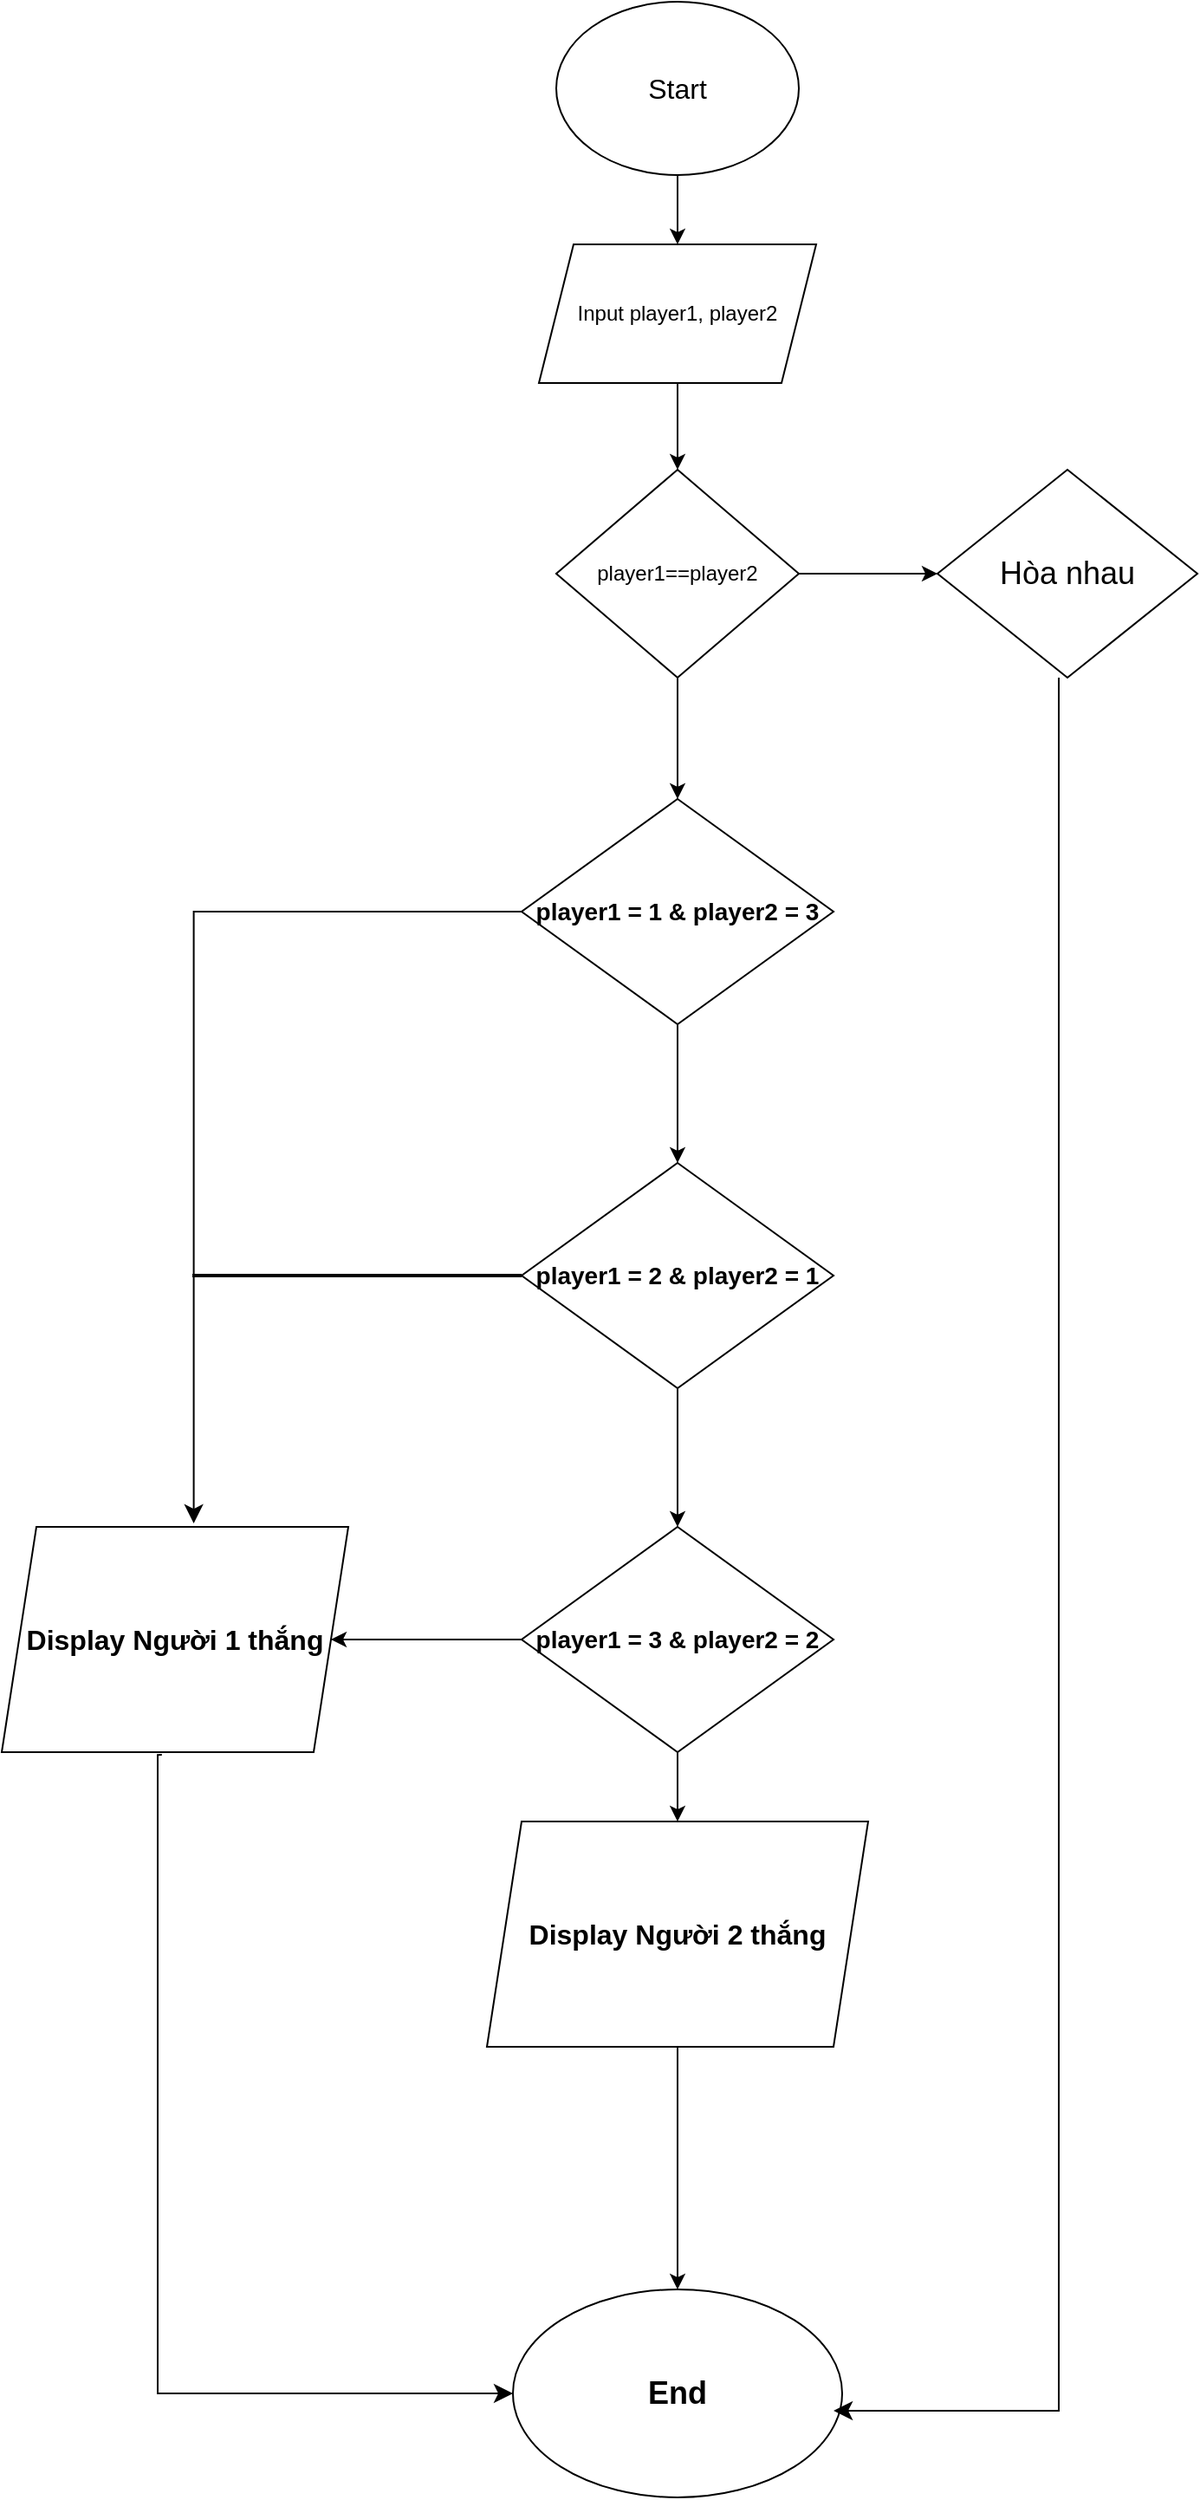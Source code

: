 <mxfile version="24.0.4" type="google">
  <diagram id="C5RBs43oDa-KdzZeNtuy" name="Page-1">
    <mxGraphModel grid="1" page="1" gridSize="10" guides="1" tooltips="1" connect="1" arrows="1" fold="1" pageScale="1" pageWidth="827" pageHeight="1169" math="0" shadow="0">
      <root>
        <mxCell id="WIyWlLk6GJQsqaUBKTNV-0" />
        <mxCell id="WIyWlLk6GJQsqaUBKTNV-1" parent="WIyWlLk6GJQsqaUBKTNV-0" />
        <mxCell id="JkLUqoQYDFdfVjaIbwbh-30" value="" style="edgeStyle=orthogonalEdgeStyle;rounded=0;orthogonalLoop=1;jettySize=auto;html=1;" edge="1" parent="WIyWlLk6GJQsqaUBKTNV-1" source="JkLUqoQYDFdfVjaIbwbh-0" target="JkLUqoQYDFdfVjaIbwbh-1">
          <mxGeometry relative="1" as="geometry" />
        </mxCell>
        <mxCell id="JkLUqoQYDFdfVjaIbwbh-0" value="&lt;font size=&quot;3&quot;&gt;Start&lt;/font&gt;" style="ellipse;whiteSpace=wrap;html=1;" vertex="1" parent="WIyWlLk6GJQsqaUBKTNV-1">
          <mxGeometry x="320" width="140" height="100" as="geometry" />
        </mxCell>
        <mxCell id="JkLUqoQYDFdfVjaIbwbh-31" value="" style="edgeStyle=orthogonalEdgeStyle;rounded=0;orthogonalLoop=1;jettySize=auto;html=1;" edge="1" parent="WIyWlLk6GJQsqaUBKTNV-1" source="JkLUqoQYDFdfVjaIbwbh-1" target="JkLUqoQYDFdfVjaIbwbh-2">
          <mxGeometry relative="1" as="geometry" />
        </mxCell>
        <mxCell id="JkLUqoQYDFdfVjaIbwbh-1" value="Input player1, player2" style="shape=parallelogram;perimeter=parallelogramPerimeter;whiteSpace=wrap;html=1;fixedSize=1;" vertex="1" parent="WIyWlLk6GJQsqaUBKTNV-1">
          <mxGeometry x="310" y="140" width="160" height="80" as="geometry" />
        </mxCell>
        <mxCell id="JkLUqoQYDFdfVjaIbwbh-6" value="" style="edgeStyle=orthogonalEdgeStyle;rounded=0;orthogonalLoop=1;jettySize=auto;html=1;" edge="1" parent="WIyWlLk6GJQsqaUBKTNV-1" source="JkLUqoQYDFdfVjaIbwbh-2" target="JkLUqoQYDFdfVjaIbwbh-5">
          <mxGeometry relative="1" as="geometry" />
        </mxCell>
        <mxCell id="JkLUqoQYDFdfVjaIbwbh-12" value="" style="edgeStyle=orthogonalEdgeStyle;rounded=0;orthogonalLoop=1;jettySize=auto;html=1;" edge="1" parent="WIyWlLk6GJQsqaUBKTNV-1" source="JkLUqoQYDFdfVjaIbwbh-2" target="JkLUqoQYDFdfVjaIbwbh-11">
          <mxGeometry relative="1" as="geometry" />
        </mxCell>
        <mxCell id="JkLUqoQYDFdfVjaIbwbh-2" value="player1==player2" style="rhombus;whiteSpace=wrap;html=1;" vertex="1" parent="WIyWlLk6GJQsqaUBKTNV-1">
          <mxGeometry x="320" y="270" width="140" height="120" as="geometry" />
        </mxCell>
        <mxCell id="JkLUqoQYDFdfVjaIbwbh-5" value="&lt;font style=&quot;font-size: 18px;&quot;&gt;Hòa nhau&lt;/font&gt;" style="rhombus;whiteSpace=wrap;html=1;" vertex="1" parent="WIyWlLk6GJQsqaUBKTNV-1">
          <mxGeometry x="540" y="270" width="150" height="120" as="geometry" />
        </mxCell>
        <mxCell id="JkLUqoQYDFdfVjaIbwbh-14" value="" style="edgeStyle=orthogonalEdgeStyle;rounded=0;orthogonalLoop=1;jettySize=auto;html=1;" edge="1" parent="WIyWlLk6GJQsqaUBKTNV-1" source="JkLUqoQYDFdfVjaIbwbh-11" target="JkLUqoQYDFdfVjaIbwbh-13">
          <mxGeometry relative="1" as="geometry" />
        </mxCell>
        <mxCell id="JkLUqoQYDFdfVjaIbwbh-11" value="&lt;font style=&quot;font-size: 14px;&quot;&gt;&lt;b&gt;player1 = 1 &amp;amp; player2 = 3&lt;/b&gt;&lt;/font&gt;" style="rhombus;whiteSpace=wrap;html=1;" vertex="1" parent="WIyWlLk6GJQsqaUBKTNV-1">
          <mxGeometry x="300" y="460" width="180" height="130" as="geometry" />
        </mxCell>
        <mxCell id="JkLUqoQYDFdfVjaIbwbh-16" value="" style="edgeStyle=orthogonalEdgeStyle;rounded=0;orthogonalLoop=1;jettySize=auto;html=1;" edge="1" parent="WIyWlLk6GJQsqaUBKTNV-1" source="JkLUqoQYDFdfVjaIbwbh-13" target="JkLUqoQYDFdfVjaIbwbh-15">
          <mxGeometry relative="1" as="geometry" />
        </mxCell>
        <mxCell id="JkLUqoQYDFdfVjaIbwbh-13" value="&lt;font style=&quot;font-size: 14px;&quot;&gt;&lt;b&gt;player1 = 2 &amp;amp; player2 = 1&lt;/b&gt;&lt;/font&gt;" style="rhombus;whiteSpace=wrap;html=1;" vertex="1" parent="WIyWlLk6GJQsqaUBKTNV-1">
          <mxGeometry x="300" y="670" width="180" height="130" as="geometry" />
        </mxCell>
        <mxCell id="JkLUqoQYDFdfVjaIbwbh-18" value="" style="edgeStyle=orthogonalEdgeStyle;rounded=0;orthogonalLoop=1;jettySize=auto;html=1;" edge="1" parent="WIyWlLk6GJQsqaUBKTNV-1" source="JkLUqoQYDFdfVjaIbwbh-15" target="JkLUqoQYDFdfVjaIbwbh-17">
          <mxGeometry relative="1" as="geometry" />
        </mxCell>
        <mxCell id="JkLUqoQYDFdfVjaIbwbh-21" value="" style="edgeStyle=orthogonalEdgeStyle;rounded=0;orthogonalLoop=1;jettySize=auto;html=1;" edge="1" parent="WIyWlLk6GJQsqaUBKTNV-1" source="JkLUqoQYDFdfVjaIbwbh-15" target="JkLUqoQYDFdfVjaIbwbh-19">
          <mxGeometry relative="1" as="geometry" />
        </mxCell>
        <mxCell id="JkLUqoQYDFdfVjaIbwbh-15" value="&lt;font style=&quot;font-size: 14px;&quot;&gt;&lt;b&gt;player1 = 3 &amp;amp; player2 = 2&lt;/b&gt;&lt;/font&gt;" style="rhombus;whiteSpace=wrap;html=1;" vertex="1" parent="WIyWlLk6GJQsqaUBKTNV-1">
          <mxGeometry x="300" y="880" width="180" height="130" as="geometry" />
        </mxCell>
        <mxCell id="JkLUqoQYDFdfVjaIbwbh-17" value="&lt;font size=&quot;3&quot;&gt;&lt;b&gt;Display Người 1 thắng&lt;/b&gt;&lt;/font&gt;" style="shape=parallelogram;perimeter=parallelogramPerimeter;whiteSpace=wrap;html=1;fixedSize=1;" vertex="1" parent="WIyWlLk6GJQsqaUBKTNV-1">
          <mxGeometry y="880" width="200" height="130" as="geometry" />
        </mxCell>
        <mxCell id="JkLUqoQYDFdfVjaIbwbh-19" value="&lt;font size=&quot;3&quot;&gt;&lt;b&gt;Display Người 2 thắng&lt;/b&gt;&lt;/font&gt;" style="shape=parallelogram;perimeter=parallelogramPerimeter;whiteSpace=wrap;html=1;fixedSize=1;" vertex="1" parent="WIyWlLk6GJQsqaUBKTNV-1">
          <mxGeometry x="280" y="1050" width="220" height="130" as="geometry" />
        </mxCell>
        <mxCell id="JkLUqoQYDFdfVjaIbwbh-23" value="" style="edgeStyle=segmentEdgeStyle;endArrow=classic;html=1;curved=0;rounded=0;endSize=8;startSize=8;exitX=0;exitY=0.5;exitDx=0;exitDy=0;entryX=0.554;entryY=-0.015;entryDx=0;entryDy=0;entryPerimeter=0;" edge="1" parent="WIyWlLk6GJQsqaUBKTNV-1" source="JkLUqoQYDFdfVjaIbwbh-11" target="JkLUqoQYDFdfVjaIbwbh-17">
          <mxGeometry width="50" height="50" relative="1" as="geometry">
            <mxPoint x="170" y="525" as="sourcePoint" />
            <mxPoint x="120" y="645" as="targetPoint" />
          </mxGeometry>
        </mxCell>
        <mxCell id="JkLUqoQYDFdfVjaIbwbh-24" value="" style="line;strokeWidth=2;html=1;" vertex="1" parent="WIyWlLk6GJQsqaUBKTNV-1">
          <mxGeometry x="110" y="730" width="190" height="10" as="geometry" />
        </mxCell>
        <mxCell id="JkLUqoQYDFdfVjaIbwbh-25" value="" style="edgeStyle=segmentEdgeStyle;endArrow=classic;html=1;curved=0;rounded=0;endSize=8;startSize=8;exitX=0.462;exitY=1.012;exitDx=0;exitDy=0;exitPerimeter=0;" edge="1" parent="WIyWlLk6GJQsqaUBKTNV-1" source="JkLUqoQYDFdfVjaIbwbh-17" target="JkLUqoQYDFdfVjaIbwbh-26">
          <mxGeometry width="50" height="50" relative="1" as="geometry">
            <mxPoint x="110" y="1290" as="sourcePoint" />
            <mxPoint x="290" y="1380" as="targetPoint" />
            <Array as="points">
              <mxPoint x="90" y="1012" />
              <mxPoint x="90" y="1380" />
              <mxPoint x="210" y="1380" />
            </Array>
          </mxGeometry>
        </mxCell>
        <mxCell id="JkLUqoQYDFdfVjaIbwbh-26" value="&lt;font style=&quot;font-size: 18px;&quot;&gt;&lt;b&gt;End&lt;/b&gt;&lt;/font&gt;" style="ellipse;whiteSpace=wrap;html=1;" vertex="1" parent="WIyWlLk6GJQsqaUBKTNV-1">
          <mxGeometry x="295" y="1320" width="190" height="120" as="geometry" />
        </mxCell>
        <mxCell id="JkLUqoQYDFdfVjaIbwbh-28" value="" style="endArrow=classic;html=1;rounded=0;entryX=0.5;entryY=0;entryDx=0;entryDy=0;" edge="1" parent="WIyWlLk6GJQsqaUBKTNV-1" source="JkLUqoQYDFdfVjaIbwbh-19" target="JkLUqoQYDFdfVjaIbwbh-26">
          <mxGeometry width="50" height="50" relative="1" as="geometry">
            <mxPoint x="390" y="1270" as="sourcePoint" />
            <mxPoint x="440" y="1220" as="targetPoint" />
          </mxGeometry>
        </mxCell>
        <mxCell id="JkLUqoQYDFdfVjaIbwbh-29" value="" style="edgeStyle=segmentEdgeStyle;endArrow=classic;html=1;curved=0;rounded=0;endSize=8;startSize=8;entryX=0.974;entryY=0.583;entryDx=0;entryDy=0;entryPerimeter=0;" edge="1" parent="WIyWlLk6GJQsqaUBKTNV-1" target="JkLUqoQYDFdfVjaIbwbh-26">
          <mxGeometry width="50" height="50" relative="1" as="geometry">
            <mxPoint x="610" y="390" as="sourcePoint" />
            <mxPoint x="660" y="340" as="targetPoint" />
            <Array as="points">
              <mxPoint x="610" y="1390" />
            </Array>
          </mxGeometry>
        </mxCell>
      </root>
    </mxGraphModel>
  </diagram>
</mxfile>
